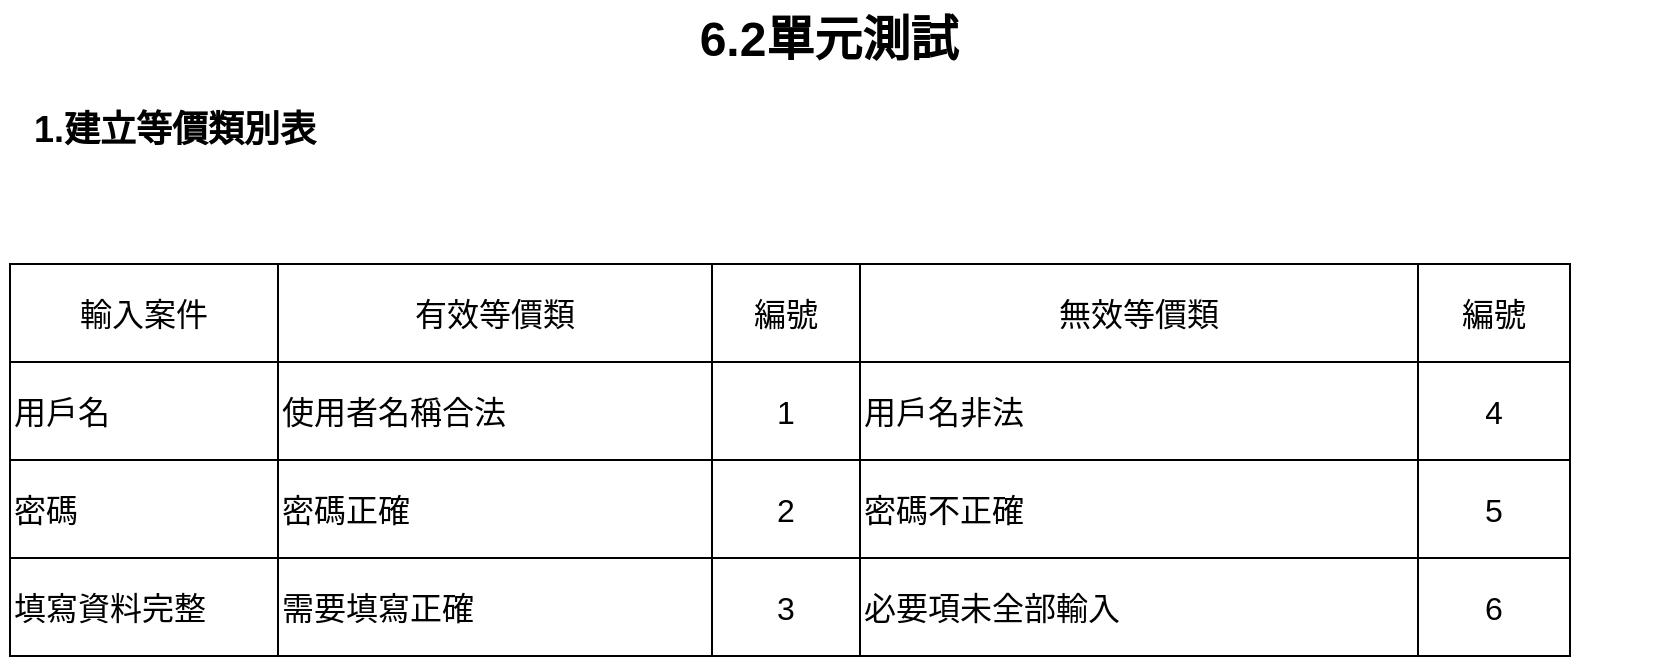 <mxfile version="22.1.11" type="device">
  <diagram name="第 1 页" id="3dHHUBAf3Xi9K0NsXOTT">
    <mxGraphModel dx="1383" dy="607" grid="0" gridSize="10" guides="1" tooltips="1" connect="1" arrows="1" fold="1" page="1" pageScale="1" pageWidth="827" pageHeight="1169" math="0" shadow="0">
      <root>
        <mxCell id="0" />
        <mxCell id="1" parent="0" />
        <mxCell id="ZM1sfuPLxxRXHxh6kApt-1" value="&lt;font style=&quot;vertical-align: inherit;&quot;&gt;&lt;font style=&quot;vertical-align: inherit;&quot;&gt;6.2單元測試&lt;br&gt;&lt;/font&gt;&lt;/font&gt;" style="text;strokeColor=none;fillColor=none;html=1;fontSize=24;fontStyle=1;verticalAlign=middle;align=center;" vertex="1" parent="1">
          <mxGeometry width="827" height="40" as="geometry" />
        </mxCell>
        <mxCell id="ZM1sfuPLxxRXHxh6kApt-3" value="&lt;font style=&quot;vertical-align: inherit;&quot;&gt;&lt;font style=&quot;vertical-align: inherit;&quot;&gt;&lt;font style=&quot;vertical-align: inherit;&quot;&gt;&lt;font style=&quot;vertical-align: inherit;&quot;&gt;&lt;font style=&quot;vertical-align: inherit;&quot;&gt;&lt;font style=&quot;vertical-align: inherit; font-size: 18px;&quot;&gt;1.建立等價類別表&lt;/font&gt;&lt;/font&gt;&lt;/font&gt;&lt;/font&gt;&lt;/font&gt;&lt;/font&gt;" style="text;align=center;fontStyle=1;verticalAlign=middle;spacingLeft=3;spacingRight=3;strokeColor=none;rotatable=0;points=[[0,0.5],[1,0.5]];portConstraint=eastwest;html=1;" vertex="1" parent="1">
          <mxGeometry x="15" y="47" width="144" height="35" as="geometry" />
        </mxCell>
        <mxCell id="ZM1sfuPLxxRXHxh6kApt-72" value="" style="shape=table;startSize=0;container=1;collapsible=0;childLayout=tableLayout;strokeColor=inherit;align=center;verticalAlign=middle;fontFamily=Helvetica;fontSize=16;fontColor=default;fillColor=none;" vertex="1" parent="1">
          <mxGeometry x="5" y="132" width="780" height="196" as="geometry" />
        </mxCell>
        <mxCell id="ZM1sfuPLxxRXHxh6kApt-73" value="" style="shape=tableRow;horizontal=0;startSize=0;swimlaneHead=0;swimlaneBody=0;strokeColor=inherit;top=0;left=0;bottom=0;right=0;collapsible=0;dropTarget=0;fillColor=none;points=[[0,0.5],[1,0.5]];portConstraint=eastwest;align=center;verticalAlign=middle;fontFamily=Helvetica;fontSize=16;fontColor=default;" vertex="1" parent="ZM1sfuPLxxRXHxh6kApt-72">
          <mxGeometry width="780" height="49" as="geometry" />
        </mxCell>
        <mxCell id="ZM1sfuPLxxRXHxh6kApt-74" value="&lt;font style=&quot;vertical-align: inherit;&quot;&gt;&lt;font style=&quot;vertical-align: inherit;&quot;&gt;輸入案件&lt;/font&gt;&lt;/font&gt;" style="shape=partialRectangle;html=1;whiteSpace=wrap;connectable=0;strokeColor=inherit;overflow=hidden;fillColor=none;top=0;left=0;bottom=0;right=0;pointerEvents=1;align=center;verticalAlign=middle;fontFamily=Helvetica;fontSize=16;fontColor=default;startSize=0;" vertex="1" parent="ZM1sfuPLxxRXHxh6kApt-73">
          <mxGeometry width="134" height="49" as="geometry">
            <mxRectangle width="134" height="49" as="alternateBounds" />
          </mxGeometry>
        </mxCell>
        <mxCell id="ZM1sfuPLxxRXHxh6kApt-75" value="&lt;font style=&quot;vertical-align: inherit;&quot;&gt;&lt;font style=&quot;vertical-align: inherit;&quot;&gt;有效等價類&lt;/font&gt;&lt;/font&gt;" style="shape=partialRectangle;html=1;whiteSpace=wrap;connectable=0;strokeColor=inherit;overflow=hidden;fillColor=none;top=0;left=0;bottom=0;right=0;pointerEvents=1;align=center;verticalAlign=middle;fontFamily=Helvetica;fontSize=16;fontColor=default;startSize=0;" vertex="1" parent="ZM1sfuPLxxRXHxh6kApt-73">
          <mxGeometry x="134" width="217" height="49" as="geometry">
            <mxRectangle width="217" height="49" as="alternateBounds" />
          </mxGeometry>
        </mxCell>
        <mxCell id="ZM1sfuPLxxRXHxh6kApt-76" value="&lt;font style=&quot;vertical-align: inherit;&quot;&gt;&lt;font style=&quot;vertical-align: inherit;&quot;&gt;編號&lt;/font&gt;&lt;/font&gt;" style="shape=partialRectangle;html=1;whiteSpace=wrap;connectable=0;strokeColor=inherit;overflow=hidden;fillColor=none;top=0;left=0;bottom=0;right=0;pointerEvents=1;align=center;verticalAlign=middle;fontFamily=Helvetica;fontSize=16;fontColor=default;startSize=0;" vertex="1" parent="ZM1sfuPLxxRXHxh6kApt-73">
          <mxGeometry x="351" width="74" height="49" as="geometry">
            <mxRectangle width="74" height="49" as="alternateBounds" />
          </mxGeometry>
        </mxCell>
        <mxCell id="ZM1sfuPLxxRXHxh6kApt-77" value="&lt;font style=&quot;vertical-align: inherit;&quot;&gt;&lt;font style=&quot;vertical-align: inherit;&quot;&gt;無效等價類&lt;br&gt;&lt;/font&gt;&lt;/font&gt;" style="shape=partialRectangle;html=1;whiteSpace=wrap;connectable=0;strokeColor=inherit;overflow=hidden;fillColor=none;top=0;left=0;bottom=0;right=0;pointerEvents=1;align=center;verticalAlign=middle;fontFamily=Helvetica;fontSize=16;fontColor=default;startSize=0;" vertex="1" parent="ZM1sfuPLxxRXHxh6kApt-73">
          <mxGeometry x="425" width="279" height="49" as="geometry">
            <mxRectangle width="279" height="49" as="alternateBounds" />
          </mxGeometry>
        </mxCell>
        <mxCell id="ZM1sfuPLxxRXHxh6kApt-78" value="&lt;font style=&quot;vertical-align: inherit;&quot;&gt;&lt;font style=&quot;vertical-align: inherit;&quot;&gt;編號&lt;/font&gt;&lt;/font&gt;" style="shape=partialRectangle;html=1;whiteSpace=wrap;connectable=0;strokeColor=inherit;overflow=hidden;fillColor=none;top=0;left=0;bottom=0;right=0;pointerEvents=1;align=center;verticalAlign=middle;fontFamily=Helvetica;fontSize=16;fontColor=default;startSize=0;" vertex="1" parent="ZM1sfuPLxxRXHxh6kApt-73">
          <mxGeometry x="704" width="76" height="49" as="geometry">
            <mxRectangle width="76" height="49" as="alternateBounds" />
          </mxGeometry>
        </mxCell>
        <mxCell id="ZM1sfuPLxxRXHxh6kApt-79" value="" style="shape=tableRow;horizontal=0;startSize=0;swimlaneHead=0;swimlaneBody=0;strokeColor=inherit;top=0;left=0;bottom=0;right=0;collapsible=0;dropTarget=0;fillColor=none;points=[[0,0.5],[1,0.5]];portConstraint=eastwest;align=center;verticalAlign=middle;fontFamily=Helvetica;fontSize=16;fontColor=default;" vertex="1" parent="ZM1sfuPLxxRXHxh6kApt-72">
          <mxGeometry y="49" width="780" height="49" as="geometry" />
        </mxCell>
        <mxCell id="ZM1sfuPLxxRXHxh6kApt-80" value="&lt;font style=&quot;vertical-align: inherit;&quot;&gt;&lt;font style=&quot;vertical-align: inherit;&quot;&gt;&lt;font style=&quot;vertical-align: inherit;&quot;&gt;&lt;font style=&quot;vertical-align: inherit;&quot;&gt;用戶名&lt;/font&gt;&lt;/font&gt;&lt;/font&gt;&lt;/font&gt;" style="shape=partialRectangle;html=1;whiteSpace=wrap;connectable=0;strokeColor=inherit;overflow=hidden;fillColor=none;top=0;left=0;bottom=0;right=0;pointerEvents=1;align=left;verticalAlign=middle;fontFamily=Helvetica;fontSize=16;fontColor=default;startSize=0;" vertex="1" parent="ZM1sfuPLxxRXHxh6kApt-79">
          <mxGeometry width="134" height="49" as="geometry">
            <mxRectangle width="134" height="49" as="alternateBounds" />
          </mxGeometry>
        </mxCell>
        <mxCell id="ZM1sfuPLxxRXHxh6kApt-81" value="&lt;font style=&quot;vertical-align: inherit;&quot;&gt;&lt;font style=&quot;vertical-align: inherit;&quot;&gt;&lt;font style=&quot;vertical-align: inherit;&quot;&gt;&lt;font style=&quot;vertical-align: inherit;&quot;&gt;使用者名稱合法&lt;/font&gt;&lt;/font&gt;&lt;/font&gt;&lt;/font&gt;" style="shape=partialRectangle;html=1;whiteSpace=wrap;connectable=0;strokeColor=inherit;overflow=hidden;fillColor=none;top=0;left=0;bottom=0;right=0;pointerEvents=1;align=left;verticalAlign=middle;fontFamily=Helvetica;fontSize=16;fontColor=default;startSize=0;" vertex="1" parent="ZM1sfuPLxxRXHxh6kApt-79">
          <mxGeometry x="134" width="217" height="49" as="geometry">
            <mxRectangle width="217" height="49" as="alternateBounds" />
          </mxGeometry>
        </mxCell>
        <mxCell id="ZM1sfuPLxxRXHxh6kApt-82" value="&lt;font style=&quot;vertical-align: inherit;&quot;&gt;&lt;font style=&quot;vertical-align: inherit;&quot;&gt;1&lt;/font&gt;&lt;/font&gt;" style="shape=partialRectangle;html=1;whiteSpace=wrap;connectable=0;strokeColor=inherit;overflow=hidden;fillColor=none;top=0;left=0;bottom=0;right=0;pointerEvents=1;align=center;verticalAlign=middle;fontFamily=Helvetica;fontSize=16;fontColor=default;startSize=0;" vertex="1" parent="ZM1sfuPLxxRXHxh6kApt-79">
          <mxGeometry x="351" width="74" height="49" as="geometry">
            <mxRectangle width="74" height="49" as="alternateBounds" />
          </mxGeometry>
        </mxCell>
        <mxCell id="ZM1sfuPLxxRXHxh6kApt-83" value="&lt;font style=&quot;vertical-align: inherit;&quot;&gt;&lt;font style=&quot;vertical-align: inherit;&quot;&gt;&lt;font style=&quot;vertical-align: inherit;&quot;&gt;&lt;font style=&quot;vertical-align: inherit;&quot;&gt;&lt;font style=&quot;vertical-align: inherit;&quot;&gt;&lt;font style=&quot;vertical-align: inherit;&quot;&gt;&lt;font style=&quot;vertical-align: inherit;&quot;&gt;&lt;font style=&quot;vertical-align: inherit;&quot;&gt;用戶名非法&lt;/font&gt;&lt;/font&gt;&lt;/font&gt;&lt;/font&gt;&lt;/font&gt;&lt;/font&gt;&lt;/font&gt;&lt;/font&gt;" style="shape=partialRectangle;html=1;whiteSpace=wrap;connectable=0;strokeColor=inherit;overflow=hidden;fillColor=none;top=0;left=0;bottom=0;right=0;pointerEvents=1;align=left;verticalAlign=middle;fontFamily=Helvetica;fontSize=16;fontColor=default;startSize=0;" vertex="1" parent="ZM1sfuPLxxRXHxh6kApt-79">
          <mxGeometry x="425" width="279" height="49" as="geometry">
            <mxRectangle width="279" height="49" as="alternateBounds" />
          </mxGeometry>
        </mxCell>
        <mxCell id="ZM1sfuPLxxRXHxh6kApt-84" value="&lt;font style=&quot;vertical-align: inherit;&quot;&gt;&lt;font style=&quot;vertical-align: inherit;&quot;&gt;4&lt;br&gt;&lt;/font&gt;&lt;/font&gt;" style="shape=partialRectangle;html=1;whiteSpace=wrap;connectable=0;strokeColor=inherit;overflow=hidden;fillColor=none;top=0;left=0;bottom=0;right=0;pointerEvents=1;align=center;verticalAlign=middle;fontFamily=Helvetica;fontSize=16;fontColor=default;startSize=0;" vertex="1" parent="ZM1sfuPLxxRXHxh6kApt-79">
          <mxGeometry x="704" width="76" height="49" as="geometry">
            <mxRectangle width="76" height="49" as="alternateBounds" />
          </mxGeometry>
        </mxCell>
        <mxCell id="ZM1sfuPLxxRXHxh6kApt-85" value="" style="shape=tableRow;horizontal=0;startSize=0;swimlaneHead=0;swimlaneBody=0;strokeColor=inherit;top=0;left=0;bottom=0;right=0;collapsible=0;dropTarget=0;fillColor=none;points=[[0,0.5],[1,0.5]];portConstraint=eastwest;align=center;verticalAlign=middle;fontFamily=Helvetica;fontSize=16;fontColor=default;" vertex="1" parent="ZM1sfuPLxxRXHxh6kApt-72">
          <mxGeometry y="98" width="780" height="49" as="geometry" />
        </mxCell>
        <mxCell id="ZM1sfuPLxxRXHxh6kApt-86" value="&lt;font style=&quot;vertical-align: inherit;&quot;&gt;&lt;font style=&quot;vertical-align: inherit;&quot;&gt;&lt;font style=&quot;vertical-align: inherit;&quot;&gt;&lt;font style=&quot;vertical-align: inherit;&quot;&gt;&lt;font style=&quot;vertical-align: inherit;&quot;&gt;&lt;font style=&quot;vertical-align: inherit;&quot;&gt;密碼&lt;/font&gt;&lt;/font&gt;&lt;/font&gt;&lt;/font&gt;&lt;/font&gt;&lt;/font&gt;" style="shape=partialRectangle;html=1;whiteSpace=wrap;connectable=0;strokeColor=inherit;overflow=hidden;fillColor=none;top=0;left=0;bottom=0;right=0;pointerEvents=1;align=left;verticalAlign=middle;fontFamily=Helvetica;fontSize=16;fontColor=default;startSize=0;" vertex="1" parent="ZM1sfuPLxxRXHxh6kApt-85">
          <mxGeometry width="134" height="49" as="geometry">
            <mxRectangle width="134" height="49" as="alternateBounds" />
          </mxGeometry>
        </mxCell>
        <mxCell id="ZM1sfuPLxxRXHxh6kApt-87" value="&lt;font style=&quot;vertical-align: inherit;&quot;&gt;&lt;font style=&quot;vertical-align: inherit;&quot;&gt;&lt;font style=&quot;vertical-align: inherit;&quot;&gt;&lt;font style=&quot;vertical-align: inherit;&quot;&gt;密碼正確&lt;/font&gt;&lt;/font&gt;&lt;/font&gt;&lt;/font&gt;" style="shape=partialRectangle;html=1;whiteSpace=wrap;connectable=0;strokeColor=inherit;overflow=hidden;fillColor=none;top=0;left=0;bottom=0;right=0;pointerEvents=1;align=left;verticalAlign=middle;fontFamily=Helvetica;fontSize=16;fontColor=default;startSize=0;" vertex="1" parent="ZM1sfuPLxxRXHxh6kApt-85">
          <mxGeometry x="134" width="217" height="49" as="geometry">
            <mxRectangle width="217" height="49" as="alternateBounds" />
          </mxGeometry>
        </mxCell>
        <mxCell id="ZM1sfuPLxxRXHxh6kApt-88" value="&lt;font style=&quot;vertical-align: inherit;&quot;&gt;&lt;font style=&quot;vertical-align: inherit;&quot;&gt;2&lt;/font&gt;&lt;/font&gt;" style="shape=partialRectangle;html=1;whiteSpace=wrap;connectable=0;strokeColor=inherit;overflow=hidden;fillColor=none;top=0;left=0;bottom=0;right=0;pointerEvents=1;align=center;verticalAlign=middle;fontFamily=Helvetica;fontSize=16;fontColor=default;startSize=0;" vertex="1" parent="ZM1sfuPLxxRXHxh6kApt-85">
          <mxGeometry x="351" width="74" height="49" as="geometry">
            <mxRectangle width="74" height="49" as="alternateBounds" />
          </mxGeometry>
        </mxCell>
        <mxCell id="ZM1sfuPLxxRXHxh6kApt-89" value="密碼不正確" style="shape=partialRectangle;html=1;whiteSpace=wrap;connectable=0;strokeColor=inherit;overflow=hidden;fillColor=none;top=0;left=0;bottom=0;right=0;pointerEvents=1;align=left;verticalAlign=middle;fontFamily=Helvetica;fontSize=16;fontColor=default;startSize=0;" vertex="1" parent="ZM1sfuPLxxRXHxh6kApt-85">
          <mxGeometry x="425" width="279" height="49" as="geometry">
            <mxRectangle width="279" height="49" as="alternateBounds" />
          </mxGeometry>
        </mxCell>
        <mxCell id="ZM1sfuPLxxRXHxh6kApt-90" value="&lt;font style=&quot;vertical-align: inherit;&quot;&gt;&lt;font style=&quot;vertical-align: inherit;&quot;&gt;5&lt;/font&gt;&lt;/font&gt;" style="shape=partialRectangle;html=1;whiteSpace=wrap;connectable=0;strokeColor=inherit;overflow=hidden;fillColor=none;top=0;left=0;bottom=0;right=0;pointerEvents=1;align=center;verticalAlign=middle;fontFamily=Helvetica;fontSize=16;fontColor=default;startSize=0;" vertex="1" parent="ZM1sfuPLxxRXHxh6kApt-85">
          <mxGeometry x="704" width="76" height="49" as="geometry">
            <mxRectangle width="76" height="49" as="alternateBounds" />
          </mxGeometry>
        </mxCell>
        <mxCell id="ZM1sfuPLxxRXHxh6kApt-91" value="" style="shape=tableRow;horizontal=0;startSize=0;swimlaneHead=0;swimlaneBody=0;strokeColor=inherit;top=0;left=0;bottom=0;right=0;collapsible=0;dropTarget=0;fillColor=none;points=[[0,0.5],[1,0.5]];portConstraint=eastwest;align=center;verticalAlign=middle;fontFamily=Helvetica;fontSize=16;fontColor=default;" vertex="1" parent="ZM1sfuPLxxRXHxh6kApt-72">
          <mxGeometry y="147" width="780" height="49" as="geometry" />
        </mxCell>
        <mxCell id="ZM1sfuPLxxRXHxh6kApt-92" value="&lt;font style=&quot;vertical-align: inherit;&quot;&gt;&lt;font style=&quot;vertical-align: inherit;&quot;&gt;&lt;font style=&quot;vertical-align: inherit;&quot;&gt;&lt;font style=&quot;vertical-align: inherit;&quot;&gt;填寫資料完整&lt;/font&gt;&lt;/font&gt;&lt;/font&gt;&lt;/font&gt;" style="shape=partialRectangle;html=1;whiteSpace=wrap;connectable=0;strokeColor=inherit;overflow=hidden;fillColor=none;top=0;left=0;bottom=0;right=0;pointerEvents=1;align=left;verticalAlign=middle;fontFamily=Helvetica;fontSize=16;fontColor=default;startSize=0;" vertex="1" parent="ZM1sfuPLxxRXHxh6kApt-91">
          <mxGeometry width="134" height="49" as="geometry">
            <mxRectangle width="134" height="49" as="alternateBounds" />
          </mxGeometry>
        </mxCell>
        <mxCell id="ZM1sfuPLxxRXHxh6kApt-93" value="&lt;font style=&quot;vertical-align: inherit;&quot;&gt;&lt;font style=&quot;vertical-align: inherit;&quot;&gt;&lt;font style=&quot;vertical-align: inherit;&quot;&gt;&lt;font style=&quot;vertical-align: inherit;&quot;&gt;需要填寫正確&lt;/font&gt;&lt;/font&gt;&lt;/font&gt;&lt;/font&gt;" style="shape=partialRectangle;html=1;whiteSpace=wrap;connectable=0;strokeColor=inherit;overflow=hidden;fillColor=none;top=0;left=0;bottom=0;right=0;pointerEvents=1;align=left;verticalAlign=middle;fontFamily=Helvetica;fontSize=16;fontColor=default;startSize=0;" vertex="1" parent="ZM1sfuPLxxRXHxh6kApt-91">
          <mxGeometry x="134" width="217" height="49" as="geometry">
            <mxRectangle width="217" height="49" as="alternateBounds" />
          </mxGeometry>
        </mxCell>
        <mxCell id="ZM1sfuPLxxRXHxh6kApt-94" value="&lt;font style=&quot;vertical-align: inherit;&quot;&gt;&lt;font style=&quot;vertical-align: inherit;&quot;&gt;3&lt;/font&gt;&lt;/font&gt;" style="shape=partialRectangle;html=1;whiteSpace=wrap;connectable=0;strokeColor=inherit;overflow=hidden;fillColor=none;top=0;left=0;bottom=0;right=0;pointerEvents=1;align=center;verticalAlign=middle;fontFamily=Helvetica;fontSize=16;fontColor=default;startSize=0;" vertex="1" parent="ZM1sfuPLxxRXHxh6kApt-91">
          <mxGeometry x="351" width="74" height="49" as="geometry">
            <mxRectangle width="74" height="49" as="alternateBounds" />
          </mxGeometry>
        </mxCell>
        <mxCell id="ZM1sfuPLxxRXHxh6kApt-95" value="必要項未全部輸入" style="shape=partialRectangle;html=1;whiteSpace=wrap;connectable=0;strokeColor=inherit;overflow=hidden;fillColor=none;top=0;left=0;bottom=0;right=0;pointerEvents=1;align=left;verticalAlign=middle;fontFamily=Helvetica;fontSize=16;fontColor=default;startSize=0;" vertex="1" parent="ZM1sfuPLxxRXHxh6kApt-91">
          <mxGeometry x="425" width="279" height="49" as="geometry">
            <mxRectangle width="279" height="49" as="alternateBounds" />
          </mxGeometry>
        </mxCell>
        <mxCell id="ZM1sfuPLxxRXHxh6kApt-96" value="&lt;font style=&quot;vertical-align: inherit;&quot;&gt;&lt;font style=&quot;vertical-align: inherit;&quot;&gt;6&lt;/font&gt;&lt;/font&gt;" style="shape=partialRectangle;html=1;whiteSpace=wrap;connectable=0;strokeColor=inherit;overflow=hidden;fillColor=none;top=0;left=0;bottom=0;right=0;pointerEvents=1;align=center;verticalAlign=middle;fontFamily=Helvetica;fontSize=16;fontColor=default;startSize=0;" vertex="1" parent="ZM1sfuPLxxRXHxh6kApt-91">
          <mxGeometry x="704" width="76" height="49" as="geometry">
            <mxRectangle width="76" height="49" as="alternateBounds" />
          </mxGeometry>
        </mxCell>
      </root>
    </mxGraphModel>
  </diagram>
</mxfile>
